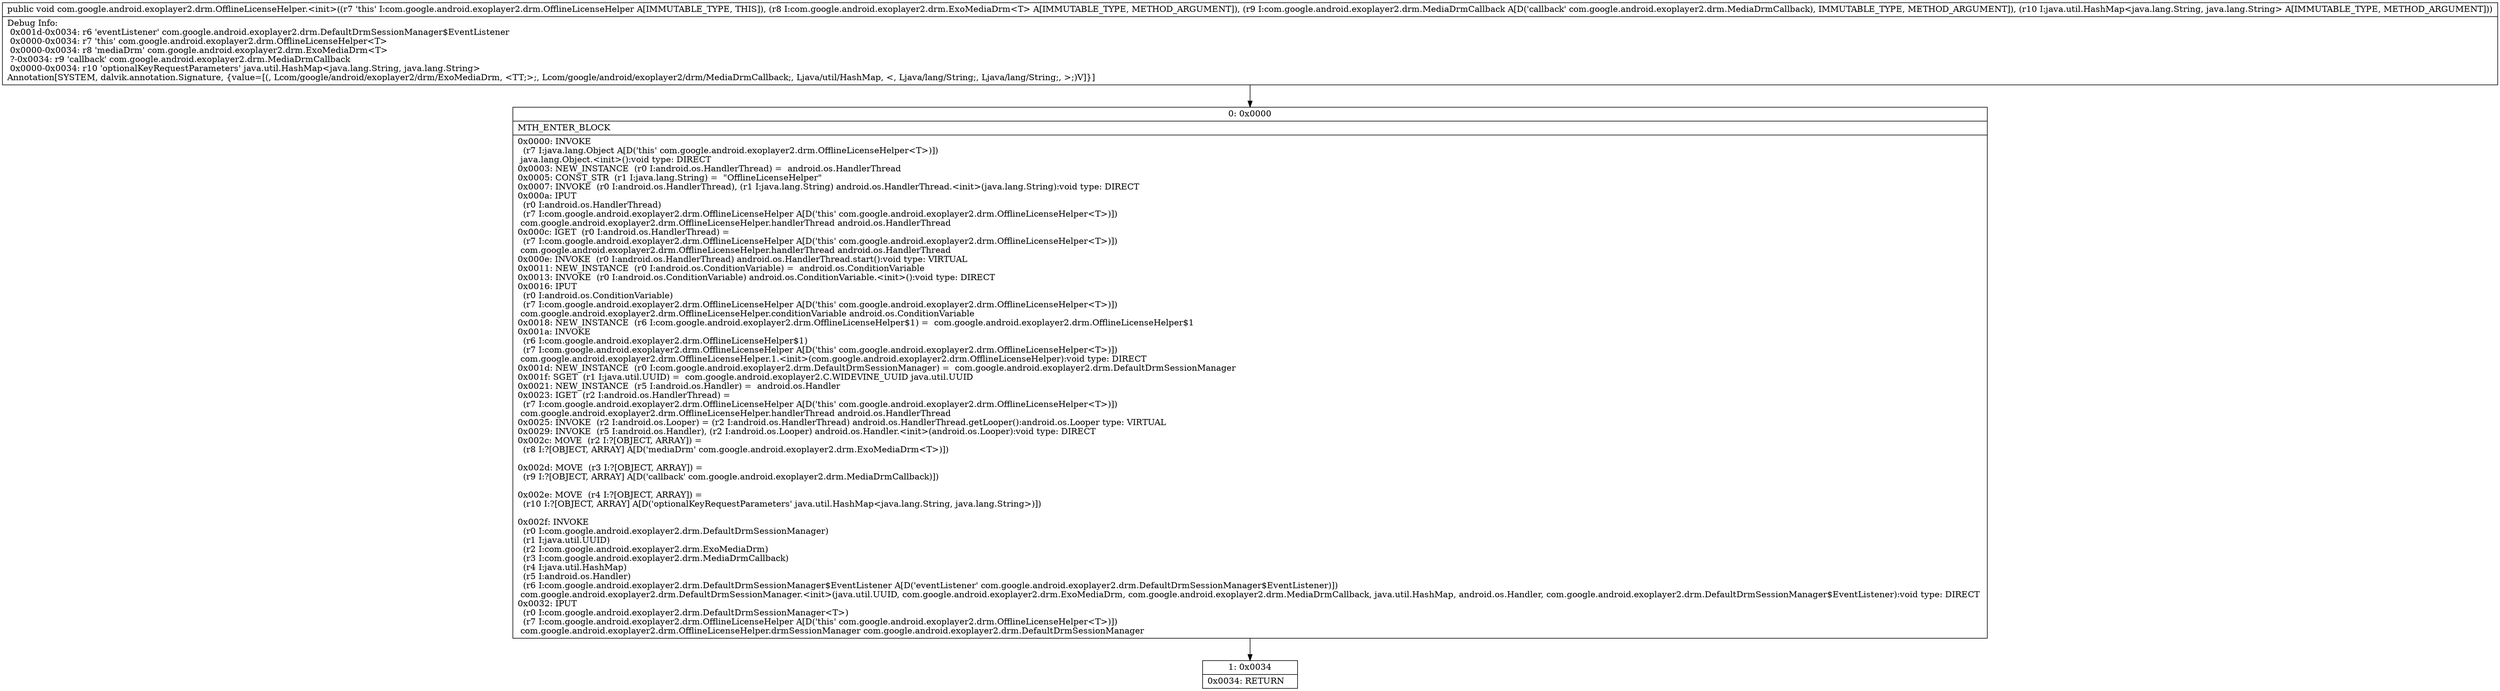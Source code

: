 digraph "CFG forcom.google.android.exoplayer2.drm.OfflineLicenseHelper.\<init\>(Lcom\/google\/android\/exoplayer2\/drm\/ExoMediaDrm;Lcom\/google\/android\/exoplayer2\/drm\/MediaDrmCallback;Ljava\/util\/HashMap;)V" {
Node_0 [shape=record,label="{0\:\ 0x0000|MTH_ENTER_BLOCK\l|0x0000: INVOKE  \l  (r7 I:java.lang.Object A[D('this' com.google.android.exoplayer2.drm.OfflineLicenseHelper\<T\>)])\l java.lang.Object.\<init\>():void type: DIRECT \l0x0003: NEW_INSTANCE  (r0 I:android.os.HandlerThread) =  android.os.HandlerThread \l0x0005: CONST_STR  (r1 I:java.lang.String) =  \"OfflineLicenseHelper\" \l0x0007: INVOKE  (r0 I:android.os.HandlerThread), (r1 I:java.lang.String) android.os.HandlerThread.\<init\>(java.lang.String):void type: DIRECT \l0x000a: IPUT  \l  (r0 I:android.os.HandlerThread)\l  (r7 I:com.google.android.exoplayer2.drm.OfflineLicenseHelper A[D('this' com.google.android.exoplayer2.drm.OfflineLicenseHelper\<T\>)])\l com.google.android.exoplayer2.drm.OfflineLicenseHelper.handlerThread android.os.HandlerThread \l0x000c: IGET  (r0 I:android.os.HandlerThread) = \l  (r7 I:com.google.android.exoplayer2.drm.OfflineLicenseHelper A[D('this' com.google.android.exoplayer2.drm.OfflineLicenseHelper\<T\>)])\l com.google.android.exoplayer2.drm.OfflineLicenseHelper.handlerThread android.os.HandlerThread \l0x000e: INVOKE  (r0 I:android.os.HandlerThread) android.os.HandlerThread.start():void type: VIRTUAL \l0x0011: NEW_INSTANCE  (r0 I:android.os.ConditionVariable) =  android.os.ConditionVariable \l0x0013: INVOKE  (r0 I:android.os.ConditionVariable) android.os.ConditionVariable.\<init\>():void type: DIRECT \l0x0016: IPUT  \l  (r0 I:android.os.ConditionVariable)\l  (r7 I:com.google.android.exoplayer2.drm.OfflineLicenseHelper A[D('this' com.google.android.exoplayer2.drm.OfflineLicenseHelper\<T\>)])\l com.google.android.exoplayer2.drm.OfflineLicenseHelper.conditionVariable android.os.ConditionVariable \l0x0018: NEW_INSTANCE  (r6 I:com.google.android.exoplayer2.drm.OfflineLicenseHelper$1) =  com.google.android.exoplayer2.drm.OfflineLicenseHelper$1 \l0x001a: INVOKE  \l  (r6 I:com.google.android.exoplayer2.drm.OfflineLicenseHelper$1)\l  (r7 I:com.google.android.exoplayer2.drm.OfflineLicenseHelper A[D('this' com.google.android.exoplayer2.drm.OfflineLicenseHelper\<T\>)])\l com.google.android.exoplayer2.drm.OfflineLicenseHelper.1.\<init\>(com.google.android.exoplayer2.drm.OfflineLicenseHelper):void type: DIRECT \l0x001d: NEW_INSTANCE  (r0 I:com.google.android.exoplayer2.drm.DefaultDrmSessionManager) =  com.google.android.exoplayer2.drm.DefaultDrmSessionManager \l0x001f: SGET  (r1 I:java.util.UUID) =  com.google.android.exoplayer2.C.WIDEVINE_UUID java.util.UUID \l0x0021: NEW_INSTANCE  (r5 I:android.os.Handler) =  android.os.Handler \l0x0023: IGET  (r2 I:android.os.HandlerThread) = \l  (r7 I:com.google.android.exoplayer2.drm.OfflineLicenseHelper A[D('this' com.google.android.exoplayer2.drm.OfflineLicenseHelper\<T\>)])\l com.google.android.exoplayer2.drm.OfflineLicenseHelper.handlerThread android.os.HandlerThread \l0x0025: INVOKE  (r2 I:android.os.Looper) = (r2 I:android.os.HandlerThread) android.os.HandlerThread.getLooper():android.os.Looper type: VIRTUAL \l0x0029: INVOKE  (r5 I:android.os.Handler), (r2 I:android.os.Looper) android.os.Handler.\<init\>(android.os.Looper):void type: DIRECT \l0x002c: MOVE  (r2 I:?[OBJECT, ARRAY]) = \l  (r8 I:?[OBJECT, ARRAY] A[D('mediaDrm' com.google.android.exoplayer2.drm.ExoMediaDrm\<T\>)])\l \l0x002d: MOVE  (r3 I:?[OBJECT, ARRAY]) = \l  (r9 I:?[OBJECT, ARRAY] A[D('callback' com.google.android.exoplayer2.drm.MediaDrmCallback)])\l \l0x002e: MOVE  (r4 I:?[OBJECT, ARRAY]) = \l  (r10 I:?[OBJECT, ARRAY] A[D('optionalKeyRequestParameters' java.util.HashMap\<java.lang.String, java.lang.String\>)])\l \l0x002f: INVOKE  \l  (r0 I:com.google.android.exoplayer2.drm.DefaultDrmSessionManager)\l  (r1 I:java.util.UUID)\l  (r2 I:com.google.android.exoplayer2.drm.ExoMediaDrm)\l  (r3 I:com.google.android.exoplayer2.drm.MediaDrmCallback)\l  (r4 I:java.util.HashMap)\l  (r5 I:android.os.Handler)\l  (r6 I:com.google.android.exoplayer2.drm.DefaultDrmSessionManager$EventListener A[D('eventListener' com.google.android.exoplayer2.drm.DefaultDrmSessionManager$EventListener)])\l com.google.android.exoplayer2.drm.DefaultDrmSessionManager.\<init\>(java.util.UUID, com.google.android.exoplayer2.drm.ExoMediaDrm, com.google.android.exoplayer2.drm.MediaDrmCallback, java.util.HashMap, android.os.Handler, com.google.android.exoplayer2.drm.DefaultDrmSessionManager$EventListener):void type: DIRECT \l0x0032: IPUT  \l  (r0 I:com.google.android.exoplayer2.drm.DefaultDrmSessionManager\<T\>)\l  (r7 I:com.google.android.exoplayer2.drm.OfflineLicenseHelper A[D('this' com.google.android.exoplayer2.drm.OfflineLicenseHelper\<T\>)])\l com.google.android.exoplayer2.drm.OfflineLicenseHelper.drmSessionManager com.google.android.exoplayer2.drm.DefaultDrmSessionManager \l}"];
Node_1 [shape=record,label="{1\:\ 0x0034|0x0034: RETURN   \l}"];
MethodNode[shape=record,label="{public void com.google.android.exoplayer2.drm.OfflineLicenseHelper.\<init\>((r7 'this' I:com.google.android.exoplayer2.drm.OfflineLicenseHelper A[IMMUTABLE_TYPE, THIS]), (r8 I:com.google.android.exoplayer2.drm.ExoMediaDrm\<T\> A[IMMUTABLE_TYPE, METHOD_ARGUMENT]), (r9 I:com.google.android.exoplayer2.drm.MediaDrmCallback A[D('callback' com.google.android.exoplayer2.drm.MediaDrmCallback), IMMUTABLE_TYPE, METHOD_ARGUMENT]), (r10 I:java.util.HashMap\<java.lang.String, java.lang.String\> A[IMMUTABLE_TYPE, METHOD_ARGUMENT]))  | Debug Info:\l  0x001d\-0x0034: r6 'eventListener' com.google.android.exoplayer2.drm.DefaultDrmSessionManager$EventListener\l  0x0000\-0x0034: r7 'this' com.google.android.exoplayer2.drm.OfflineLicenseHelper\<T\>\l  0x0000\-0x0034: r8 'mediaDrm' com.google.android.exoplayer2.drm.ExoMediaDrm\<T\>\l  ?\-0x0034: r9 'callback' com.google.android.exoplayer2.drm.MediaDrmCallback\l  0x0000\-0x0034: r10 'optionalKeyRequestParameters' java.util.HashMap\<java.lang.String, java.lang.String\>\lAnnotation[SYSTEM, dalvik.annotation.Signature, \{value=[(, Lcom\/google\/android\/exoplayer2\/drm\/ExoMediaDrm, \<TT;\>;, Lcom\/google\/android\/exoplayer2\/drm\/MediaDrmCallback;, Ljava\/util\/HashMap, \<, Ljava\/lang\/String;, Ljava\/lang\/String;, \>;)V]\}]\l}"];
MethodNode -> Node_0;
Node_0 -> Node_1;
}

